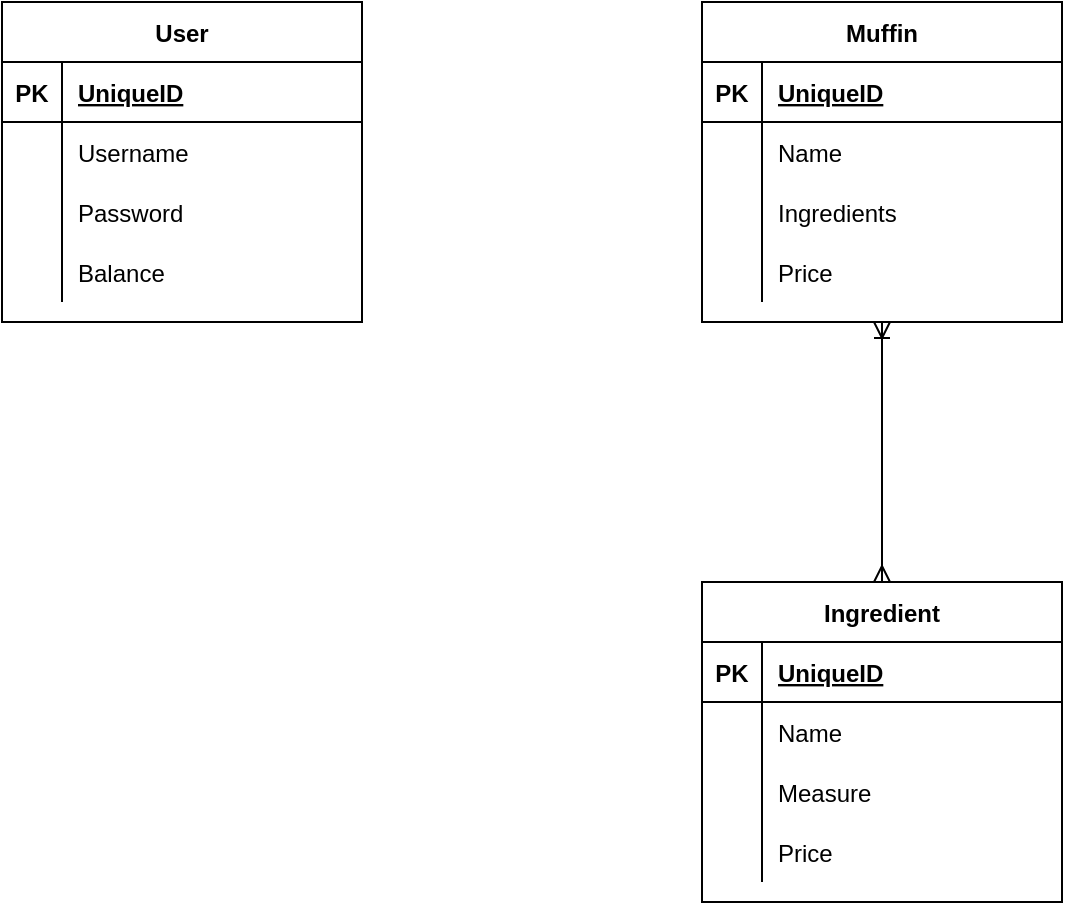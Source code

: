 <mxfile version="18.1.3" type="device"><diagram id="R2lEEEUBdFMjLlhIrx00" name="Page-1"><mxGraphModel dx="1422" dy="750" grid="1" gridSize="10" guides="1" tooltips="1" connect="1" arrows="1" fold="1" page="1" pageScale="1" pageWidth="850" pageHeight="1100" math="0" shadow="0" extFonts="Permanent Marker^https://fonts.googleapis.com/css?family=Permanent+Marker"><root><mxCell id="0"/><mxCell id="1" parent="0"/><mxCell id="i0VD0X-4Pf2xJcGfZZe6-1" value="User" style="shape=table;startSize=30;container=1;collapsible=1;childLayout=tableLayout;fixedRows=1;rowLines=0;fontStyle=1;align=center;resizeLast=1;" parent="1" vertex="1"><mxGeometry x="140" y="90" width="180" height="160" as="geometry"/></mxCell><mxCell id="i0VD0X-4Pf2xJcGfZZe6-2" value="" style="shape=tableRow;horizontal=0;startSize=0;swimlaneHead=0;swimlaneBody=0;fillColor=none;collapsible=0;dropTarget=0;points=[[0,0.5],[1,0.5]];portConstraint=eastwest;top=0;left=0;right=0;bottom=1;" parent="i0VD0X-4Pf2xJcGfZZe6-1" vertex="1"><mxGeometry y="30" width="180" height="30" as="geometry"/></mxCell><mxCell id="i0VD0X-4Pf2xJcGfZZe6-3" value="PK" style="shape=partialRectangle;connectable=0;fillColor=none;top=0;left=0;bottom=0;right=0;fontStyle=1;overflow=hidden;" parent="i0VD0X-4Pf2xJcGfZZe6-2" vertex="1"><mxGeometry width="30" height="30" as="geometry"><mxRectangle width="30" height="30" as="alternateBounds"/></mxGeometry></mxCell><mxCell id="i0VD0X-4Pf2xJcGfZZe6-4" value="UniqueID" style="shape=partialRectangle;connectable=0;fillColor=none;top=0;left=0;bottom=0;right=0;align=left;spacingLeft=6;fontStyle=5;overflow=hidden;" parent="i0VD0X-4Pf2xJcGfZZe6-2" vertex="1"><mxGeometry x="30" width="150" height="30" as="geometry"><mxRectangle width="150" height="30" as="alternateBounds"/></mxGeometry></mxCell><mxCell id="i0VD0X-4Pf2xJcGfZZe6-5" value="" style="shape=tableRow;horizontal=0;startSize=0;swimlaneHead=0;swimlaneBody=0;fillColor=none;collapsible=0;dropTarget=0;points=[[0,0.5],[1,0.5]];portConstraint=eastwest;top=0;left=0;right=0;bottom=0;" parent="i0VD0X-4Pf2xJcGfZZe6-1" vertex="1"><mxGeometry y="60" width="180" height="30" as="geometry"/></mxCell><mxCell id="i0VD0X-4Pf2xJcGfZZe6-6" value="" style="shape=partialRectangle;connectable=0;fillColor=none;top=0;left=0;bottom=0;right=0;editable=1;overflow=hidden;" parent="i0VD0X-4Pf2xJcGfZZe6-5" vertex="1"><mxGeometry width="30" height="30" as="geometry"><mxRectangle width="30" height="30" as="alternateBounds"/></mxGeometry></mxCell><mxCell id="i0VD0X-4Pf2xJcGfZZe6-7" value="Username" style="shape=partialRectangle;connectable=0;fillColor=none;top=0;left=0;bottom=0;right=0;align=left;spacingLeft=6;overflow=hidden;" parent="i0VD0X-4Pf2xJcGfZZe6-5" vertex="1"><mxGeometry x="30" width="150" height="30" as="geometry"><mxRectangle width="150" height="30" as="alternateBounds"/></mxGeometry></mxCell><mxCell id="i0VD0X-4Pf2xJcGfZZe6-8" value="" style="shape=tableRow;horizontal=0;startSize=0;swimlaneHead=0;swimlaneBody=0;fillColor=none;collapsible=0;dropTarget=0;points=[[0,0.5],[1,0.5]];portConstraint=eastwest;top=0;left=0;right=0;bottom=0;" parent="i0VD0X-4Pf2xJcGfZZe6-1" vertex="1"><mxGeometry y="90" width="180" height="30" as="geometry"/></mxCell><mxCell id="i0VD0X-4Pf2xJcGfZZe6-9" value="" style="shape=partialRectangle;connectable=0;fillColor=none;top=0;left=0;bottom=0;right=0;editable=1;overflow=hidden;" parent="i0VD0X-4Pf2xJcGfZZe6-8" vertex="1"><mxGeometry width="30" height="30" as="geometry"><mxRectangle width="30" height="30" as="alternateBounds"/></mxGeometry></mxCell><mxCell id="i0VD0X-4Pf2xJcGfZZe6-10" value="Password" style="shape=partialRectangle;connectable=0;fillColor=none;top=0;left=0;bottom=0;right=0;align=left;spacingLeft=6;overflow=hidden;" parent="i0VD0X-4Pf2xJcGfZZe6-8" vertex="1"><mxGeometry x="30" width="150" height="30" as="geometry"><mxRectangle width="150" height="30" as="alternateBounds"/></mxGeometry></mxCell><mxCell id="i0VD0X-4Pf2xJcGfZZe6-11" value="" style="shape=tableRow;horizontal=0;startSize=0;swimlaneHead=0;swimlaneBody=0;fillColor=none;collapsible=0;dropTarget=0;points=[[0,0.5],[1,0.5]];portConstraint=eastwest;top=0;left=0;right=0;bottom=0;" parent="i0VD0X-4Pf2xJcGfZZe6-1" vertex="1"><mxGeometry y="120" width="180" height="30" as="geometry"/></mxCell><mxCell id="i0VD0X-4Pf2xJcGfZZe6-12" value="" style="shape=partialRectangle;connectable=0;fillColor=none;top=0;left=0;bottom=0;right=0;editable=1;overflow=hidden;" parent="i0VD0X-4Pf2xJcGfZZe6-11" vertex="1"><mxGeometry width="30" height="30" as="geometry"><mxRectangle width="30" height="30" as="alternateBounds"/></mxGeometry></mxCell><mxCell id="i0VD0X-4Pf2xJcGfZZe6-13" value="Balance" style="shape=partialRectangle;connectable=0;fillColor=none;top=0;left=0;bottom=0;right=0;align=left;spacingLeft=6;overflow=hidden;" parent="i0VD0X-4Pf2xJcGfZZe6-11" vertex="1"><mxGeometry x="30" width="150" height="30" as="geometry"><mxRectangle width="150" height="30" as="alternateBounds"/></mxGeometry></mxCell><mxCell id="AFioMW5XhA0SLi8_stwk-14" style="edgeStyle=orthogonalEdgeStyle;rounded=0;orthogonalLoop=1;jettySize=auto;html=1;entryX=0.5;entryY=0;entryDx=0;entryDy=0;endArrow=ERmany;endFill=0;startArrow=ERoneToMany;startFill=0;" edge="1" parent="1" source="i0VD0X-4Pf2xJcGfZZe6-14" target="AFioMW5XhA0SLi8_stwk-1"><mxGeometry relative="1" as="geometry"/></mxCell><mxCell id="i0VD0X-4Pf2xJcGfZZe6-14" value="Muffin" style="shape=table;startSize=30;container=1;collapsible=1;childLayout=tableLayout;fixedRows=1;rowLines=0;fontStyle=1;align=center;resizeLast=1;" parent="1" vertex="1"><mxGeometry x="490" y="90" width="180" height="160" as="geometry"/></mxCell><mxCell id="i0VD0X-4Pf2xJcGfZZe6-15" value="" style="shape=tableRow;horizontal=0;startSize=0;swimlaneHead=0;swimlaneBody=0;fillColor=none;collapsible=0;dropTarget=0;points=[[0,0.5],[1,0.5]];portConstraint=eastwest;top=0;left=0;right=0;bottom=1;" parent="i0VD0X-4Pf2xJcGfZZe6-14" vertex="1"><mxGeometry y="30" width="180" height="30" as="geometry"/></mxCell><mxCell id="i0VD0X-4Pf2xJcGfZZe6-16" value="PK" style="shape=partialRectangle;connectable=0;fillColor=none;top=0;left=0;bottom=0;right=0;fontStyle=1;overflow=hidden;" parent="i0VD0X-4Pf2xJcGfZZe6-15" vertex="1"><mxGeometry width="30" height="30" as="geometry"><mxRectangle width="30" height="30" as="alternateBounds"/></mxGeometry></mxCell><mxCell id="i0VD0X-4Pf2xJcGfZZe6-17" value="UniqueID" style="shape=partialRectangle;connectable=0;fillColor=none;top=0;left=0;bottom=0;right=0;align=left;spacingLeft=6;fontStyle=5;overflow=hidden;" parent="i0VD0X-4Pf2xJcGfZZe6-15" vertex="1"><mxGeometry x="30" width="150" height="30" as="geometry"><mxRectangle width="150" height="30" as="alternateBounds"/></mxGeometry></mxCell><mxCell id="i0VD0X-4Pf2xJcGfZZe6-18" value="" style="shape=tableRow;horizontal=0;startSize=0;swimlaneHead=0;swimlaneBody=0;fillColor=none;collapsible=0;dropTarget=0;points=[[0,0.5],[1,0.5]];portConstraint=eastwest;top=0;left=0;right=0;bottom=0;" parent="i0VD0X-4Pf2xJcGfZZe6-14" vertex="1"><mxGeometry y="60" width="180" height="30" as="geometry"/></mxCell><mxCell id="i0VD0X-4Pf2xJcGfZZe6-19" value="" style="shape=partialRectangle;connectable=0;fillColor=none;top=0;left=0;bottom=0;right=0;editable=1;overflow=hidden;" parent="i0VD0X-4Pf2xJcGfZZe6-18" vertex="1"><mxGeometry width="30" height="30" as="geometry"><mxRectangle width="30" height="30" as="alternateBounds"/></mxGeometry></mxCell><mxCell id="i0VD0X-4Pf2xJcGfZZe6-20" value="Name    " style="shape=partialRectangle;connectable=0;fillColor=none;top=0;left=0;bottom=0;right=0;align=left;spacingLeft=6;overflow=hidden;" parent="i0VD0X-4Pf2xJcGfZZe6-18" vertex="1"><mxGeometry x="30" width="150" height="30" as="geometry"><mxRectangle width="150" height="30" as="alternateBounds"/></mxGeometry></mxCell><mxCell id="i0VD0X-4Pf2xJcGfZZe6-21" value="" style="shape=tableRow;horizontal=0;startSize=0;swimlaneHead=0;swimlaneBody=0;fillColor=none;collapsible=0;dropTarget=0;points=[[0,0.5],[1,0.5]];portConstraint=eastwest;top=0;left=0;right=0;bottom=0;" parent="i0VD0X-4Pf2xJcGfZZe6-14" vertex="1"><mxGeometry y="90" width="180" height="30" as="geometry"/></mxCell><mxCell id="i0VD0X-4Pf2xJcGfZZe6-22" value="" style="shape=partialRectangle;connectable=0;fillColor=none;top=0;left=0;bottom=0;right=0;editable=1;overflow=hidden;" parent="i0VD0X-4Pf2xJcGfZZe6-21" vertex="1"><mxGeometry width="30" height="30" as="geometry"><mxRectangle width="30" height="30" as="alternateBounds"/></mxGeometry></mxCell><mxCell id="i0VD0X-4Pf2xJcGfZZe6-23" value="Ingredients" style="shape=partialRectangle;connectable=0;fillColor=none;top=0;left=0;bottom=0;right=0;align=left;spacingLeft=6;overflow=hidden;" parent="i0VD0X-4Pf2xJcGfZZe6-21" vertex="1"><mxGeometry x="30" width="150" height="30" as="geometry"><mxRectangle width="150" height="30" as="alternateBounds"/></mxGeometry></mxCell><mxCell id="i0VD0X-4Pf2xJcGfZZe6-24" value="" style="shape=tableRow;horizontal=0;startSize=0;swimlaneHead=0;swimlaneBody=0;fillColor=none;collapsible=0;dropTarget=0;points=[[0,0.5],[1,0.5]];portConstraint=eastwest;top=0;left=0;right=0;bottom=0;" parent="i0VD0X-4Pf2xJcGfZZe6-14" vertex="1"><mxGeometry y="120" width="180" height="30" as="geometry"/></mxCell><mxCell id="i0VD0X-4Pf2xJcGfZZe6-25" value="" style="shape=partialRectangle;connectable=0;fillColor=none;top=0;left=0;bottom=0;right=0;editable=1;overflow=hidden;" parent="i0VD0X-4Pf2xJcGfZZe6-24" vertex="1"><mxGeometry width="30" height="30" as="geometry"><mxRectangle width="30" height="30" as="alternateBounds"/></mxGeometry></mxCell><mxCell id="i0VD0X-4Pf2xJcGfZZe6-26" value="Price" style="shape=partialRectangle;connectable=0;fillColor=none;top=0;left=0;bottom=0;right=0;align=left;spacingLeft=6;overflow=hidden;" parent="i0VD0X-4Pf2xJcGfZZe6-24" vertex="1"><mxGeometry x="30" width="150" height="30" as="geometry"><mxRectangle width="150" height="30" as="alternateBounds"/></mxGeometry></mxCell><mxCell id="AFioMW5XhA0SLi8_stwk-1" value="Ingredient" style="shape=table;startSize=30;container=1;collapsible=1;childLayout=tableLayout;fixedRows=1;rowLines=0;fontStyle=1;align=center;resizeLast=1;" vertex="1" parent="1"><mxGeometry x="490" y="380" width="180" height="160" as="geometry"/></mxCell><mxCell id="AFioMW5XhA0SLi8_stwk-2" value="" style="shape=tableRow;horizontal=0;startSize=0;swimlaneHead=0;swimlaneBody=0;fillColor=none;collapsible=0;dropTarget=0;points=[[0,0.5],[1,0.5]];portConstraint=eastwest;top=0;left=0;right=0;bottom=1;" vertex="1" parent="AFioMW5XhA0SLi8_stwk-1"><mxGeometry y="30" width="180" height="30" as="geometry"/></mxCell><mxCell id="AFioMW5XhA0SLi8_stwk-3" value="PK" style="shape=partialRectangle;connectable=0;fillColor=none;top=0;left=0;bottom=0;right=0;fontStyle=1;overflow=hidden;" vertex="1" parent="AFioMW5XhA0SLi8_stwk-2"><mxGeometry width="30" height="30" as="geometry"><mxRectangle width="30" height="30" as="alternateBounds"/></mxGeometry></mxCell><mxCell id="AFioMW5XhA0SLi8_stwk-4" value="UniqueID" style="shape=partialRectangle;connectable=0;fillColor=none;top=0;left=0;bottom=0;right=0;align=left;spacingLeft=6;fontStyle=5;overflow=hidden;" vertex="1" parent="AFioMW5XhA0SLi8_stwk-2"><mxGeometry x="30" width="150" height="30" as="geometry"><mxRectangle width="150" height="30" as="alternateBounds"/></mxGeometry></mxCell><mxCell id="AFioMW5XhA0SLi8_stwk-5" value="" style="shape=tableRow;horizontal=0;startSize=0;swimlaneHead=0;swimlaneBody=0;fillColor=none;collapsible=0;dropTarget=0;points=[[0,0.5],[1,0.5]];portConstraint=eastwest;top=0;left=0;right=0;bottom=0;" vertex="1" parent="AFioMW5XhA0SLi8_stwk-1"><mxGeometry y="60" width="180" height="30" as="geometry"/></mxCell><mxCell id="AFioMW5XhA0SLi8_stwk-6" value="" style="shape=partialRectangle;connectable=0;fillColor=none;top=0;left=0;bottom=0;right=0;editable=1;overflow=hidden;" vertex="1" parent="AFioMW5XhA0SLi8_stwk-5"><mxGeometry width="30" height="30" as="geometry"><mxRectangle width="30" height="30" as="alternateBounds"/></mxGeometry></mxCell><mxCell id="AFioMW5XhA0SLi8_stwk-7" value="Name    " style="shape=partialRectangle;connectable=0;fillColor=none;top=0;left=0;bottom=0;right=0;align=left;spacingLeft=6;overflow=hidden;" vertex="1" parent="AFioMW5XhA0SLi8_stwk-5"><mxGeometry x="30" width="150" height="30" as="geometry"><mxRectangle width="150" height="30" as="alternateBounds"/></mxGeometry></mxCell><mxCell id="AFioMW5XhA0SLi8_stwk-8" value="" style="shape=tableRow;horizontal=0;startSize=0;swimlaneHead=0;swimlaneBody=0;fillColor=none;collapsible=0;dropTarget=0;points=[[0,0.5],[1,0.5]];portConstraint=eastwest;top=0;left=0;right=0;bottom=0;" vertex="1" parent="AFioMW5XhA0SLi8_stwk-1"><mxGeometry y="90" width="180" height="30" as="geometry"/></mxCell><mxCell id="AFioMW5XhA0SLi8_stwk-9" value="" style="shape=partialRectangle;connectable=0;fillColor=none;top=0;left=0;bottom=0;right=0;editable=1;overflow=hidden;" vertex="1" parent="AFioMW5XhA0SLi8_stwk-8"><mxGeometry width="30" height="30" as="geometry"><mxRectangle width="30" height="30" as="alternateBounds"/></mxGeometry></mxCell><mxCell id="AFioMW5XhA0SLi8_stwk-10" value="Measure" style="shape=partialRectangle;connectable=0;fillColor=none;top=0;left=0;bottom=0;right=0;align=left;spacingLeft=6;overflow=hidden;" vertex="1" parent="AFioMW5XhA0SLi8_stwk-8"><mxGeometry x="30" width="150" height="30" as="geometry"><mxRectangle width="150" height="30" as="alternateBounds"/></mxGeometry></mxCell><mxCell id="AFioMW5XhA0SLi8_stwk-11" value="" style="shape=tableRow;horizontal=0;startSize=0;swimlaneHead=0;swimlaneBody=0;fillColor=none;collapsible=0;dropTarget=0;points=[[0,0.5],[1,0.5]];portConstraint=eastwest;top=0;left=0;right=0;bottom=0;" vertex="1" parent="AFioMW5XhA0SLi8_stwk-1"><mxGeometry y="120" width="180" height="30" as="geometry"/></mxCell><mxCell id="AFioMW5XhA0SLi8_stwk-12" value="" style="shape=partialRectangle;connectable=0;fillColor=none;top=0;left=0;bottom=0;right=0;editable=1;overflow=hidden;" vertex="1" parent="AFioMW5XhA0SLi8_stwk-11"><mxGeometry width="30" height="30" as="geometry"><mxRectangle width="30" height="30" as="alternateBounds"/></mxGeometry></mxCell><mxCell id="AFioMW5XhA0SLi8_stwk-13" value="Price" style="shape=partialRectangle;connectable=0;fillColor=none;top=0;left=0;bottom=0;right=0;align=left;spacingLeft=6;overflow=hidden;" vertex="1" parent="AFioMW5XhA0SLi8_stwk-11"><mxGeometry x="30" width="150" height="30" as="geometry"><mxRectangle width="150" height="30" as="alternateBounds"/></mxGeometry></mxCell></root></mxGraphModel></diagram></mxfile>